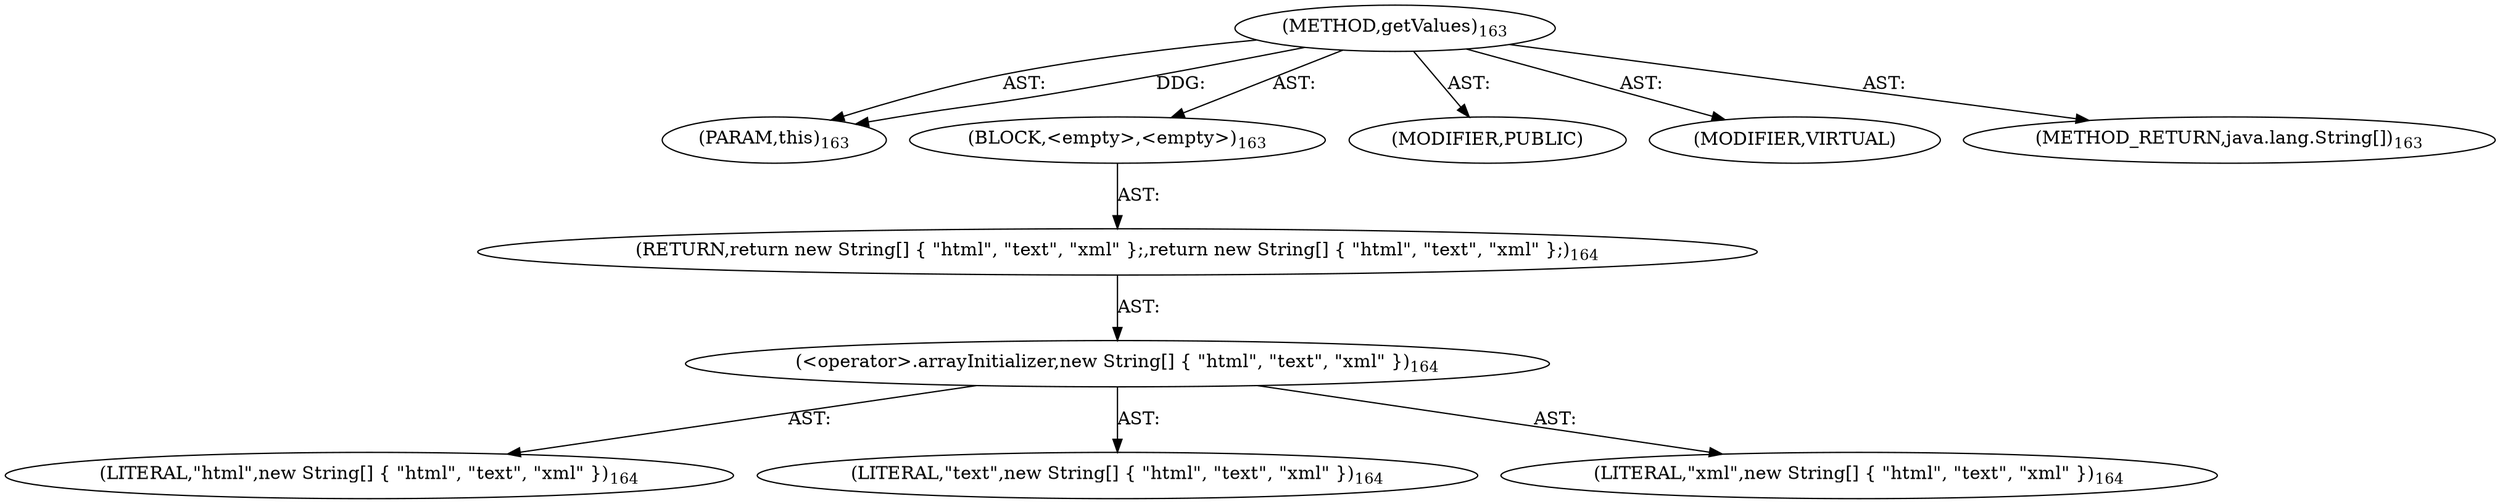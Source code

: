 digraph "getValues" {  
"111669149696" [label = <(METHOD,getValues)<SUB>163</SUB>> ]
"115964117008" [label = <(PARAM,this)<SUB>163</SUB>> ]
"25769803776" [label = <(BLOCK,&lt;empty&gt;,&lt;empty&gt;)<SUB>163</SUB>> ]
"146028888064" [label = <(RETURN,return new String[] { &quot;html&quot;, &quot;text&quot;, &quot;xml&quot; };,return new String[] { &quot;html&quot;, &quot;text&quot;, &quot;xml&quot; };)<SUB>164</SUB>> ]
"30064771072" [label = <(&lt;operator&gt;.arrayInitializer,new String[] { &quot;html&quot;, &quot;text&quot;, &quot;xml&quot; })<SUB>164</SUB>> ]
"90194313216" [label = <(LITERAL,&quot;html&quot;,new String[] { &quot;html&quot;, &quot;text&quot;, &quot;xml&quot; })<SUB>164</SUB>> ]
"90194313217" [label = <(LITERAL,&quot;text&quot;,new String[] { &quot;html&quot;, &quot;text&quot;, &quot;xml&quot; })<SUB>164</SUB>> ]
"90194313218" [label = <(LITERAL,&quot;xml&quot;,new String[] { &quot;html&quot;, &quot;text&quot;, &quot;xml&quot; })<SUB>164</SUB>> ]
"133143986186" [label = <(MODIFIER,PUBLIC)> ]
"133143986187" [label = <(MODIFIER,VIRTUAL)> ]
"128849018880" [label = <(METHOD_RETURN,java.lang.String[])<SUB>163</SUB>> ]
  "111669149696" -> "115964117008"  [ label = "AST: "] 
  "111669149696" -> "25769803776"  [ label = "AST: "] 
  "111669149696" -> "133143986186"  [ label = "AST: "] 
  "111669149696" -> "133143986187"  [ label = "AST: "] 
  "111669149696" -> "128849018880"  [ label = "AST: "] 
  "25769803776" -> "146028888064"  [ label = "AST: "] 
  "146028888064" -> "30064771072"  [ label = "AST: "] 
  "30064771072" -> "90194313216"  [ label = "AST: "] 
  "30064771072" -> "90194313217"  [ label = "AST: "] 
  "30064771072" -> "90194313218"  [ label = "AST: "] 
  "111669149696" -> "115964117008"  [ label = "DDG: "] 
}
